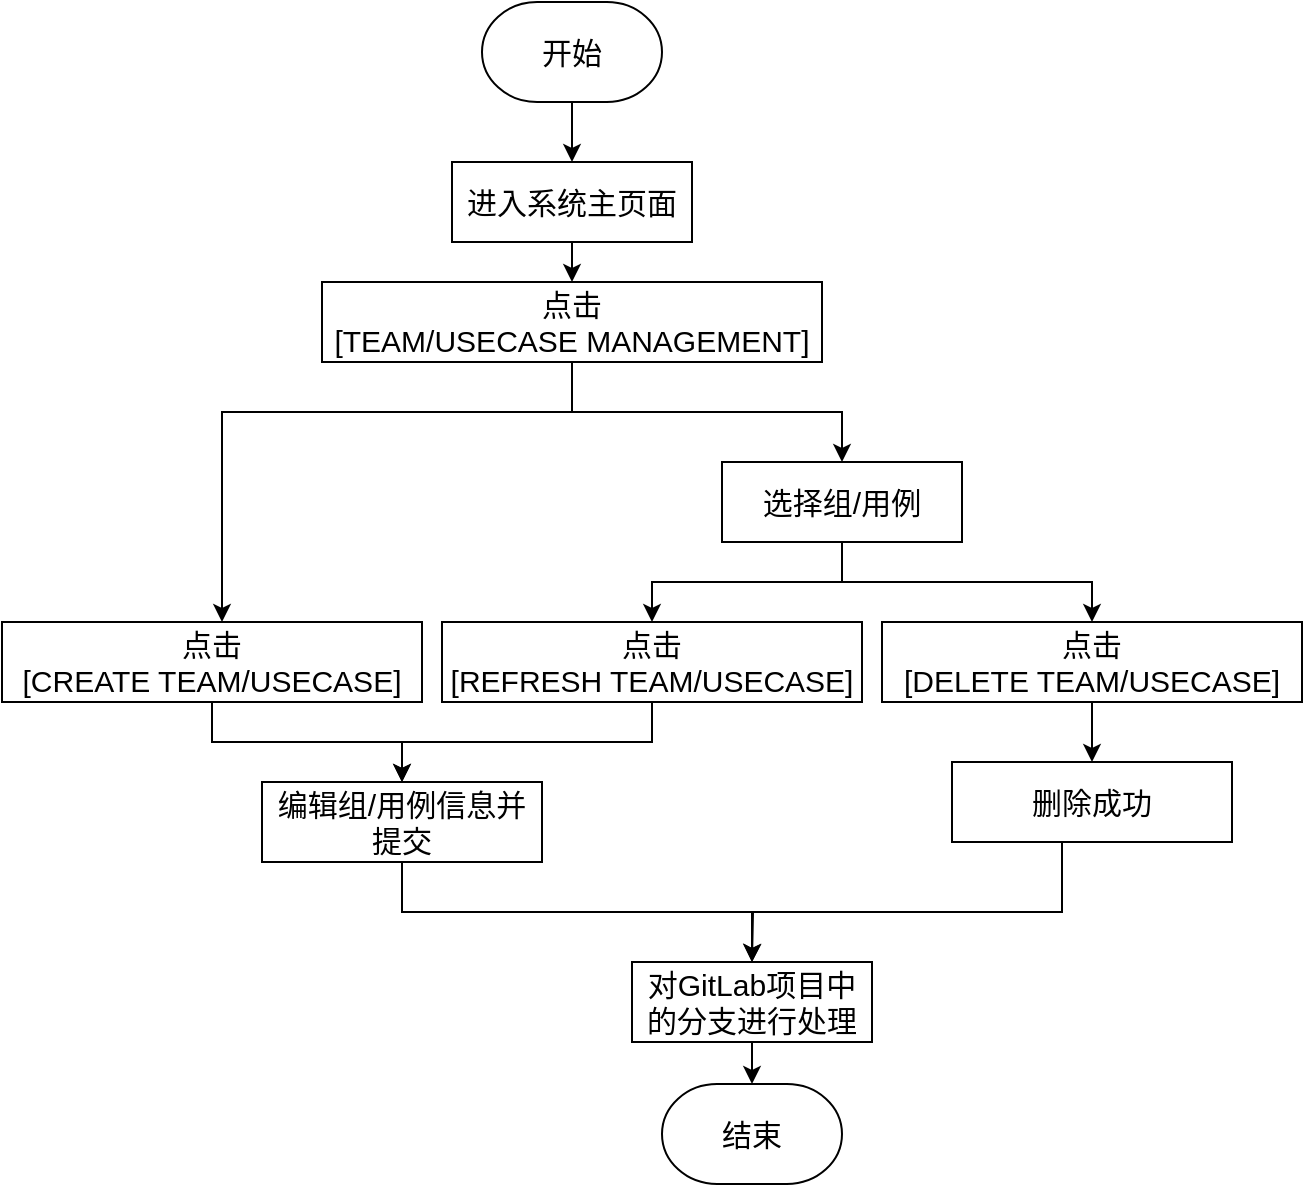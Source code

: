 <mxfile version="14.6.11" type="github">
  <diagram id="iJxknmKBH1ptX5jdI-9x" name="第 1 页">
    <mxGraphModel dx="782" dy="437" grid="1" gridSize="10" guides="1" tooltips="1" connect="1" arrows="1" fold="1" page="1" pageScale="1" pageWidth="827" pageHeight="1169" math="0" shadow="0">
      <root>
        <mxCell id="0" />
        <mxCell id="1" parent="0" />
        <mxCell id="HK7fcTBjlKI_wWAL3nB_-9" style="edgeStyle=orthogonalEdgeStyle;rounded=0;orthogonalLoop=1;jettySize=auto;html=1;exitX=0.5;exitY=1;exitDx=0;exitDy=0;exitPerimeter=0;" parent="1" source="HK7fcTBjlKI_wWAL3nB_-1" target="HK7fcTBjlKI_wWAL3nB_-2" edge="1">
          <mxGeometry relative="1" as="geometry" />
        </mxCell>
        <mxCell id="HK7fcTBjlKI_wWAL3nB_-1" value="开始" style="strokeWidth=1;html=1;shape=mxgraph.flowchart.terminator;whiteSpace=wrap;rounded=1;glass=0;fontSize=15;" parent="1" vertex="1">
          <mxGeometry x="250" y="70" width="90" height="50" as="geometry" />
        </mxCell>
        <mxCell id="HK7fcTBjlKI_wWAL3nB_-10" style="edgeStyle=orthogonalEdgeStyle;rounded=0;orthogonalLoop=1;jettySize=auto;html=1;exitX=0.5;exitY=1;exitDx=0;exitDy=0;entryX=0.5;entryY=0;entryDx=0;entryDy=0;" parent="1" source="HK7fcTBjlKI_wWAL3nB_-2" target="HK7fcTBjlKI_wWAL3nB_-3" edge="1">
          <mxGeometry relative="1" as="geometry" />
        </mxCell>
        <mxCell id="HK7fcTBjlKI_wWAL3nB_-2" value="&lt;font style=&quot;font-size: 15px&quot;&gt;进入系统主页面&lt;/font&gt;" style="rounded=0;whiteSpace=wrap;html=1;" parent="1" vertex="1">
          <mxGeometry x="235" y="150" width="120" height="40" as="geometry" />
        </mxCell>
        <mxCell id="HK7fcTBjlKI_wWAL3nB_-11" style="edgeStyle=orthogonalEdgeStyle;rounded=0;orthogonalLoop=1;jettySize=auto;html=1;exitX=0.5;exitY=1;exitDx=0;exitDy=0;" parent="1" target="HK7fcTBjlKI_wWAL3nB_-6" edge="1">
          <mxGeometry relative="1" as="geometry">
            <mxPoint x="295" y="245" as="sourcePoint" />
            <mxPoint x="120" y="375" as="targetPoint" />
            <Array as="points">
              <mxPoint x="295" y="275" />
              <mxPoint x="120" y="275" />
            </Array>
          </mxGeometry>
        </mxCell>
        <mxCell id="HK7fcTBjlKI_wWAL3nB_-12" style="edgeStyle=orthogonalEdgeStyle;rounded=0;orthogonalLoop=1;jettySize=auto;html=1;exitX=0.5;exitY=1;exitDx=0;exitDy=0;" parent="1" source="HK7fcTBjlKI_wWAL3nB_-3" target="HK7fcTBjlKI_wWAL3nB_-5" edge="1">
          <mxGeometry relative="1" as="geometry" />
        </mxCell>
        <mxCell id="HK7fcTBjlKI_wWAL3nB_-3" value="&lt;font style=&quot;font-size: 15px&quot;&gt;点击&lt;br&gt;[TEAM/USECASE MANAGEMENT]&lt;/font&gt;" style="rounded=0;whiteSpace=wrap;html=1;" parent="1" vertex="1">
          <mxGeometry x="170" y="210" width="250" height="40" as="geometry" />
        </mxCell>
        <mxCell id="HK7fcTBjlKI_wWAL3nB_-13" style="edgeStyle=orthogonalEdgeStyle;rounded=0;orthogonalLoop=1;jettySize=auto;html=1;exitX=0.5;exitY=1;exitDx=0;exitDy=0;" parent="1" source="HK7fcTBjlKI_wWAL3nB_-5" target="HK7fcTBjlKI_wWAL3nB_-8" edge="1">
          <mxGeometry relative="1" as="geometry" />
        </mxCell>
        <mxCell id="HK7fcTBjlKI_wWAL3nB_-14" style="edgeStyle=orthogonalEdgeStyle;rounded=0;orthogonalLoop=1;jettySize=auto;html=1;exitX=0.5;exitY=1;exitDx=0;exitDy=0;entryX=0.5;entryY=0;entryDx=0;entryDy=0;" parent="1" source="HK7fcTBjlKI_wWAL3nB_-5" target="HK7fcTBjlKI_wWAL3nB_-7" edge="1">
          <mxGeometry relative="1" as="geometry" />
        </mxCell>
        <mxCell id="HK7fcTBjlKI_wWAL3nB_-5" value="&lt;font style=&quot;font-size: 15px&quot;&gt;选择组/用例&lt;/font&gt;" style="rounded=0;whiteSpace=wrap;html=1;" parent="1" vertex="1">
          <mxGeometry x="370" y="300" width="120" height="40" as="geometry" />
        </mxCell>
        <mxCell id="HK7fcTBjlKI_wWAL3nB_-20" style="edgeStyle=orthogonalEdgeStyle;rounded=0;orthogonalLoop=1;jettySize=auto;html=1;exitX=0.5;exitY=1;exitDx=0;exitDy=0;entryX=0.5;entryY=0;entryDx=0;entryDy=0;" parent="1" source="HK7fcTBjlKI_wWAL3nB_-6" target="HK7fcTBjlKI_wWAL3nB_-15" edge="1">
          <mxGeometry relative="1" as="geometry" />
        </mxCell>
        <mxCell id="HK7fcTBjlKI_wWAL3nB_-6" value="&lt;font style=&quot;font-size: 15px&quot;&gt;点击&lt;br&gt;[CREATE TEAM/USECASE]&lt;/font&gt;" style="rounded=0;whiteSpace=wrap;html=1;" parent="1" vertex="1">
          <mxGeometry x="10" y="380" width="210" height="40" as="geometry" />
        </mxCell>
        <mxCell id="HK7fcTBjlKI_wWAL3nB_-22" style="edgeStyle=orthogonalEdgeStyle;rounded=0;orthogonalLoop=1;jettySize=auto;html=1;exitX=0.5;exitY=1;exitDx=0;exitDy=0;entryX=0.5;entryY=0;entryDx=0;entryDy=0;" parent="1" source="HK7fcTBjlKI_wWAL3nB_-7" target="HK7fcTBjlKI_wWAL3nB_-16" edge="1">
          <mxGeometry relative="1" as="geometry" />
        </mxCell>
        <mxCell id="HK7fcTBjlKI_wWAL3nB_-7" value="&lt;font style=&quot;font-size: 15px&quot;&gt;点击&lt;br&gt;[DELETE TEAM/USECASE]&lt;/font&gt;" style="rounded=0;whiteSpace=wrap;html=1;" parent="1" vertex="1">
          <mxGeometry x="450" y="380" width="210" height="40" as="geometry" />
        </mxCell>
        <mxCell id="HK7fcTBjlKI_wWAL3nB_-21" style="edgeStyle=orthogonalEdgeStyle;rounded=0;orthogonalLoop=1;jettySize=auto;html=1;exitX=0.5;exitY=1;exitDx=0;exitDy=0;" parent="1" source="HK7fcTBjlKI_wWAL3nB_-8" target="HK7fcTBjlKI_wWAL3nB_-15" edge="1">
          <mxGeometry relative="1" as="geometry" />
        </mxCell>
        <mxCell id="HK7fcTBjlKI_wWAL3nB_-8" value="&lt;font style=&quot;font-size: 15px&quot;&gt;点击&lt;br&gt;[REFRESH TEAM/USECASE]&lt;/font&gt;" style="rounded=0;whiteSpace=wrap;html=1;" parent="1" vertex="1">
          <mxGeometry x="230" y="380" width="210" height="40" as="geometry" />
        </mxCell>
        <mxCell id="HK7fcTBjlKI_wWAL3nB_-23" style="edgeStyle=orthogonalEdgeStyle;rounded=0;orthogonalLoop=1;jettySize=auto;html=1;exitX=0.5;exitY=1;exitDx=0;exitDy=0;entryX=0.5;entryY=0;entryDx=0;entryDy=0;entryPerimeter=0;" parent="1" source="HK7fcTBjlKI_wWAL3nB_-15" edge="1">
          <mxGeometry relative="1" as="geometry">
            <mxPoint x="385" y="550" as="targetPoint" />
          </mxGeometry>
        </mxCell>
        <mxCell id="HK7fcTBjlKI_wWAL3nB_-15" value="&lt;span style=&quot;font-size: 15px&quot;&gt;编辑组/用例信息并提交&lt;/span&gt;" style="rounded=0;whiteSpace=wrap;html=1;" parent="1" vertex="1">
          <mxGeometry x="140" y="460" width="140" height="40" as="geometry" />
        </mxCell>
        <mxCell id="HK7fcTBjlKI_wWAL3nB_-24" style="edgeStyle=orthogonalEdgeStyle;rounded=0;orthogonalLoop=1;jettySize=auto;html=1;exitX=0.5;exitY=1;exitDx=0;exitDy=0;" parent="1" target="HK7fcTBjlKI_wWAL3nB_-26" edge="1">
          <mxGeometry relative="1" as="geometry">
            <mxPoint x="540" y="485" as="sourcePoint" />
            <mxPoint x="385" y="550" as="targetPoint" />
            <Array as="points">
              <mxPoint x="540" y="525" />
              <mxPoint x="385" y="525" />
            </Array>
          </mxGeometry>
        </mxCell>
        <mxCell id="HK7fcTBjlKI_wWAL3nB_-16" value="&lt;span style=&quot;font-size: 15px&quot;&gt;删除成功&lt;/span&gt;" style="rounded=0;whiteSpace=wrap;html=1;" parent="1" vertex="1">
          <mxGeometry x="485" y="450" width="140" height="40" as="geometry" />
        </mxCell>
        <mxCell id="HK7fcTBjlKI_wWAL3nB_-25" value="结束" style="strokeWidth=1;html=1;shape=mxgraph.flowchart.terminator;whiteSpace=wrap;rounded=1;glass=0;fontSize=15;" parent="1" vertex="1">
          <mxGeometry x="340" y="611" width="90" height="50" as="geometry" />
        </mxCell>
        <mxCell id="HK7fcTBjlKI_wWAL3nB_-27" style="edgeStyle=orthogonalEdgeStyle;rounded=0;orthogonalLoop=1;jettySize=auto;html=1;exitX=0.5;exitY=1;exitDx=0;exitDy=0;" parent="1" source="HK7fcTBjlKI_wWAL3nB_-26" target="HK7fcTBjlKI_wWAL3nB_-25" edge="1">
          <mxGeometry relative="1" as="geometry" />
        </mxCell>
        <mxCell id="HK7fcTBjlKI_wWAL3nB_-26" value="&lt;font style=&quot;font-size: 15px&quot;&gt;对GitLab项目中的分支进行处理&lt;/font&gt;" style="rounded=0;whiteSpace=wrap;html=1;" parent="1" vertex="1">
          <mxGeometry x="325" y="550" width="120" height="40" as="geometry" />
        </mxCell>
      </root>
    </mxGraphModel>
  </diagram>
</mxfile>
